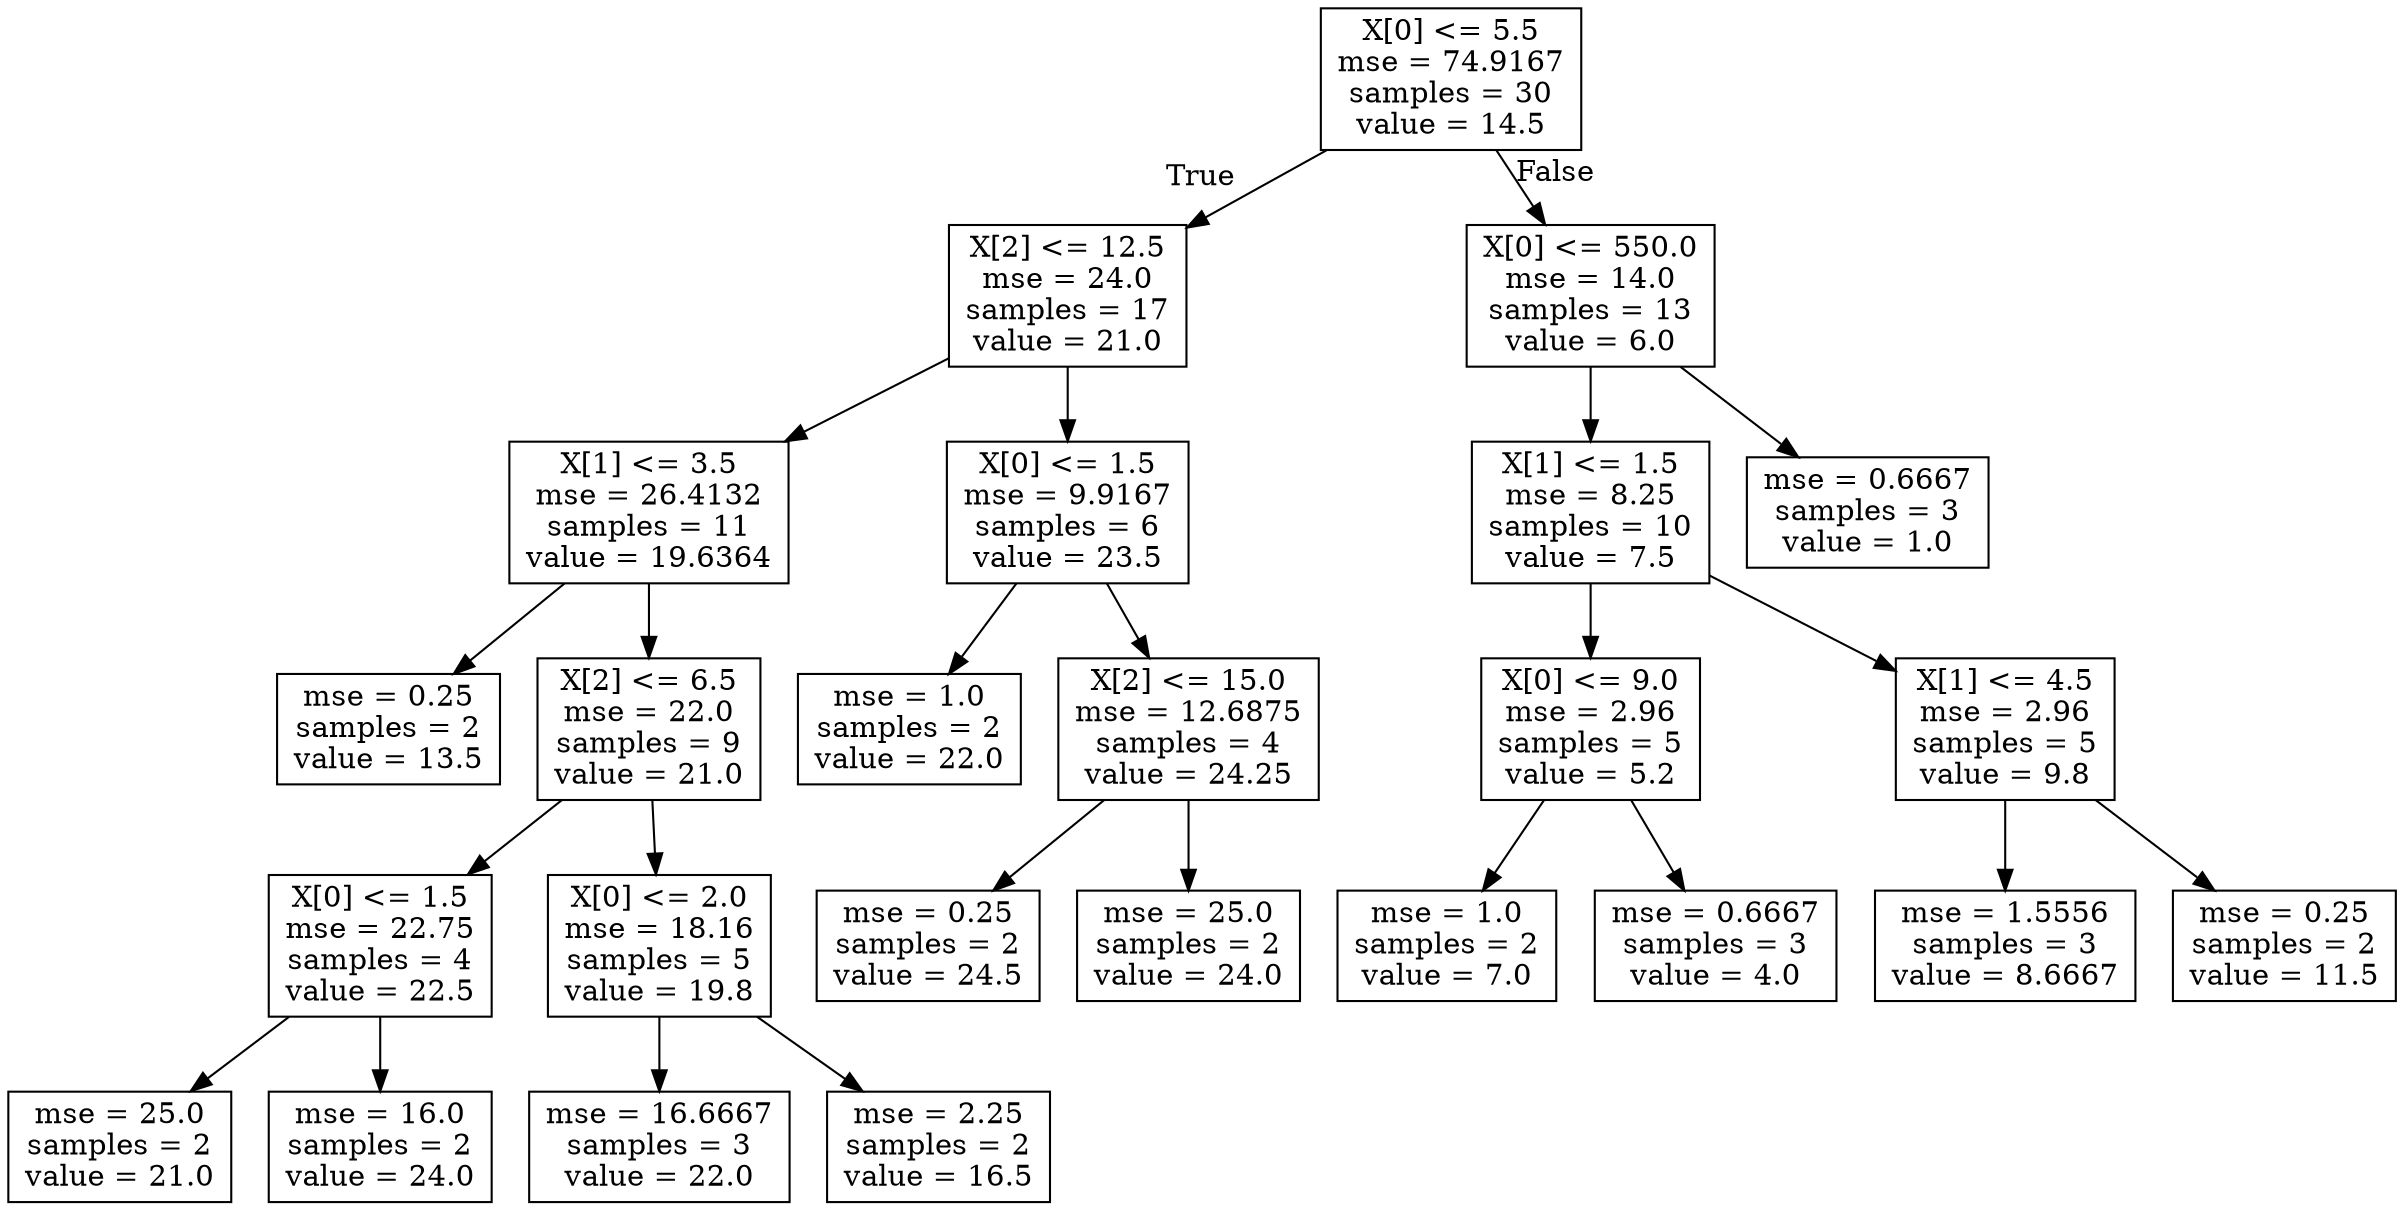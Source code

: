digraph Tree {
node [shape=box] ;
0 [label="X[0] <= 5.5\nmse = 74.9167\nsamples = 30\nvalue = 14.5"] ;
1 [label="X[2] <= 12.5\nmse = 24.0\nsamples = 17\nvalue = 21.0"] ;
0 -> 1 [labeldistance=2.5, labelangle=45, headlabel="True"] ;
2 [label="X[1] <= 3.5\nmse = 26.4132\nsamples = 11\nvalue = 19.6364"] ;
1 -> 2 ;
3 [label="mse = 0.25\nsamples = 2\nvalue = 13.5"] ;
2 -> 3 ;
4 [label="X[2] <= 6.5\nmse = 22.0\nsamples = 9\nvalue = 21.0"] ;
2 -> 4 ;
5 [label="X[0] <= 1.5\nmse = 22.75\nsamples = 4\nvalue = 22.5"] ;
4 -> 5 ;
6 [label="mse = 25.0\nsamples = 2\nvalue = 21.0"] ;
5 -> 6 ;
7 [label="mse = 16.0\nsamples = 2\nvalue = 24.0"] ;
5 -> 7 ;
8 [label="X[0] <= 2.0\nmse = 18.16\nsamples = 5\nvalue = 19.8"] ;
4 -> 8 ;
9 [label="mse = 16.6667\nsamples = 3\nvalue = 22.0"] ;
8 -> 9 ;
10 [label="mse = 2.25\nsamples = 2\nvalue = 16.5"] ;
8 -> 10 ;
11 [label="X[0] <= 1.5\nmse = 9.9167\nsamples = 6\nvalue = 23.5"] ;
1 -> 11 ;
12 [label="mse = 1.0\nsamples = 2\nvalue = 22.0"] ;
11 -> 12 ;
13 [label="X[2] <= 15.0\nmse = 12.6875\nsamples = 4\nvalue = 24.25"] ;
11 -> 13 ;
14 [label="mse = 0.25\nsamples = 2\nvalue = 24.5"] ;
13 -> 14 ;
15 [label="mse = 25.0\nsamples = 2\nvalue = 24.0"] ;
13 -> 15 ;
16 [label="X[0] <= 550.0\nmse = 14.0\nsamples = 13\nvalue = 6.0"] ;
0 -> 16 [labeldistance=2.5, labelangle=-45, headlabel="False"] ;
17 [label="X[1] <= 1.5\nmse = 8.25\nsamples = 10\nvalue = 7.5"] ;
16 -> 17 ;
18 [label="X[0] <= 9.0\nmse = 2.96\nsamples = 5\nvalue = 5.2"] ;
17 -> 18 ;
19 [label="mse = 1.0\nsamples = 2\nvalue = 7.0"] ;
18 -> 19 ;
20 [label="mse = 0.6667\nsamples = 3\nvalue = 4.0"] ;
18 -> 20 ;
21 [label="X[1] <= 4.5\nmse = 2.96\nsamples = 5\nvalue = 9.8"] ;
17 -> 21 ;
22 [label="mse = 1.5556\nsamples = 3\nvalue = 8.6667"] ;
21 -> 22 ;
23 [label="mse = 0.25\nsamples = 2\nvalue = 11.5"] ;
21 -> 23 ;
24 [label="mse = 0.6667\nsamples = 3\nvalue = 1.0"] ;
16 -> 24 ;
}